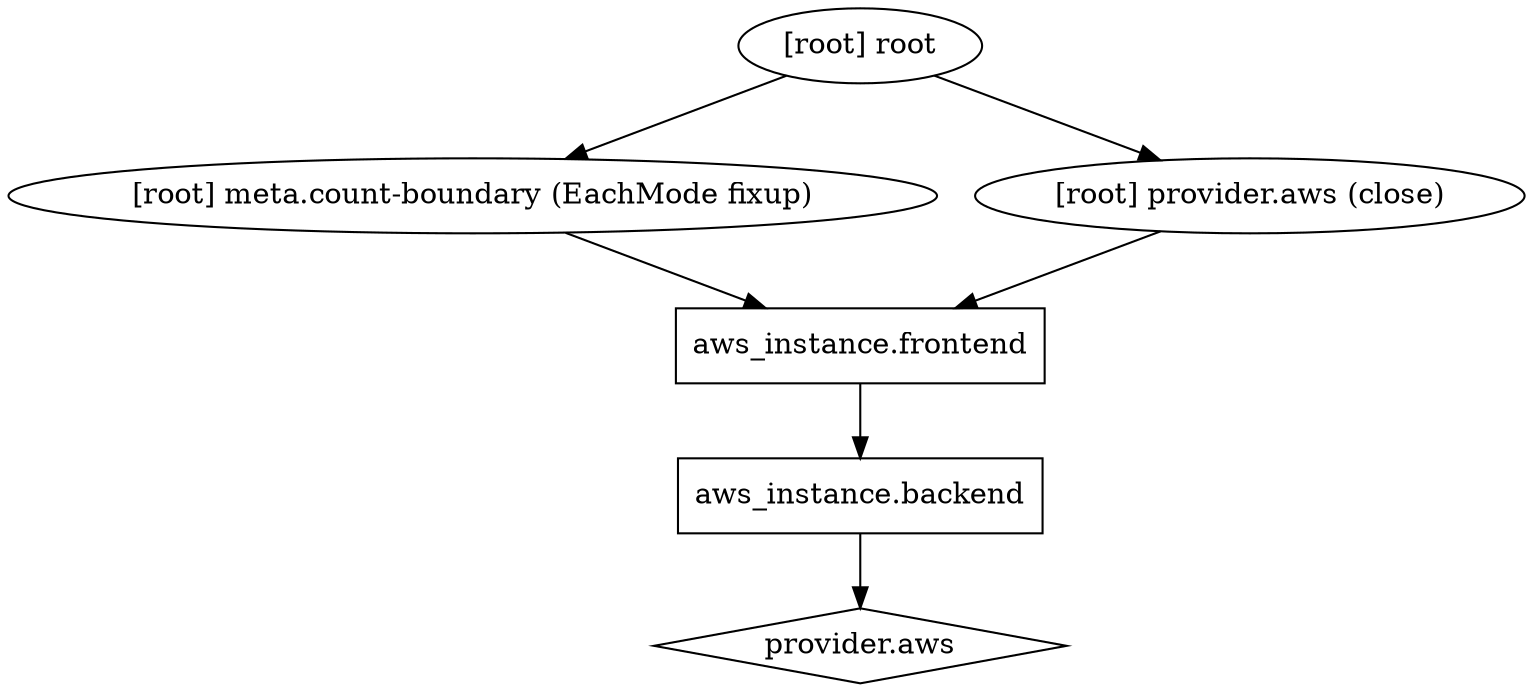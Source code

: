 digraph {
	compound = "true"
	newrank = "true"
	subgraph "root" {
		"[root] aws_instance.backend" [label = "aws_instance.backend", shape = "box"]
		"[root] aws_instance.frontend" [label = "aws_instance.frontend", shape = "box"]
		"[root] provider.aws" [label = "provider.aws", shape = "diamond"]
		"[root] aws_instance.backend" -> "[root] provider.aws"
		"[root] aws_instance.frontend" -> "[root] aws_instance.backend"
		"[root] meta.count-boundary (EachMode fixup)" -> "[root] aws_instance.frontend"
		"[root] provider.aws (close)" -> "[root] aws_instance.frontend"
		"[root] root" -> "[root] meta.count-boundary (EachMode fixup)"
		"[root] root" -> "[root] provider.aws (close)"
	}
}

